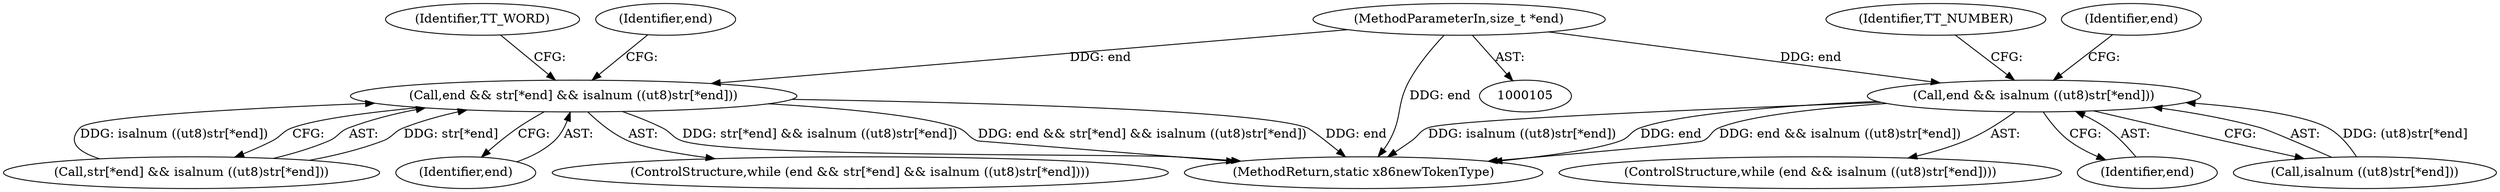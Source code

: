 digraph "0_radare2_66191f780863ea8c66ace4040d0d04a8842e8432@pointer" {
"1000108" [label="(MethodParameterIn,size_t *end)"];
"1000167" [label="(Call,end && str[*end] && isalnum ((ut8)str[*end]))"];
"1000202" [label="(Call,end && isalnum ((ut8)str[*end]))"];
"1000216" [label="(Identifier,TT_NUMBER)"];
"1000201" [label="(ControlStructure,while (end && isalnum ((ut8)str[*end])))"];
"1000214" [label="(Identifier,end)"];
"1000169" [label="(Call,str[*end] && isalnum ((ut8)str[*end]))"];
"1000202" [label="(Call,end && isalnum ((ut8)str[*end]))"];
"1000108" [label="(MethodParameterIn,size_t *end)"];
"1000186" [label="(Identifier,TT_WORD)"];
"1000167" [label="(Call,end && str[*end] && isalnum ((ut8)str[*end]))"];
"1000203" [label="(Identifier,end)"];
"1000228" [label="(MethodReturn,static x86newTokenType)"];
"1000204" [label="(Call,isalnum ((ut8)str[*end]))"];
"1000168" [label="(Identifier,end)"];
"1000166" [label="(ControlStructure,while (end && str[*end] && isalnum ((ut8)str[*end])))"];
"1000184" [label="(Identifier,end)"];
"1000108" -> "1000105"  [label="AST: "];
"1000108" -> "1000228"  [label="DDG: end"];
"1000108" -> "1000167"  [label="DDG: end"];
"1000108" -> "1000202"  [label="DDG: end"];
"1000167" -> "1000166"  [label="AST: "];
"1000167" -> "1000168"  [label="CFG: "];
"1000167" -> "1000169"  [label="CFG: "];
"1000168" -> "1000167"  [label="AST: "];
"1000169" -> "1000167"  [label="AST: "];
"1000184" -> "1000167"  [label="CFG: "];
"1000186" -> "1000167"  [label="CFG: "];
"1000167" -> "1000228"  [label="DDG: str[*end] && isalnum ((ut8)str[*end])"];
"1000167" -> "1000228"  [label="DDG: end && str[*end] && isalnum ((ut8)str[*end])"];
"1000167" -> "1000228"  [label="DDG: end"];
"1000169" -> "1000167"  [label="DDG: str[*end]"];
"1000169" -> "1000167"  [label="DDG: isalnum ((ut8)str[*end])"];
"1000202" -> "1000201"  [label="AST: "];
"1000202" -> "1000203"  [label="CFG: "];
"1000202" -> "1000204"  [label="CFG: "];
"1000203" -> "1000202"  [label="AST: "];
"1000204" -> "1000202"  [label="AST: "];
"1000214" -> "1000202"  [label="CFG: "];
"1000216" -> "1000202"  [label="CFG: "];
"1000202" -> "1000228"  [label="DDG: end"];
"1000202" -> "1000228"  [label="DDG: end && isalnum ((ut8)str[*end])"];
"1000202" -> "1000228"  [label="DDG: isalnum ((ut8)str[*end])"];
"1000204" -> "1000202"  [label="DDG: (ut8)str[*end]"];
}
